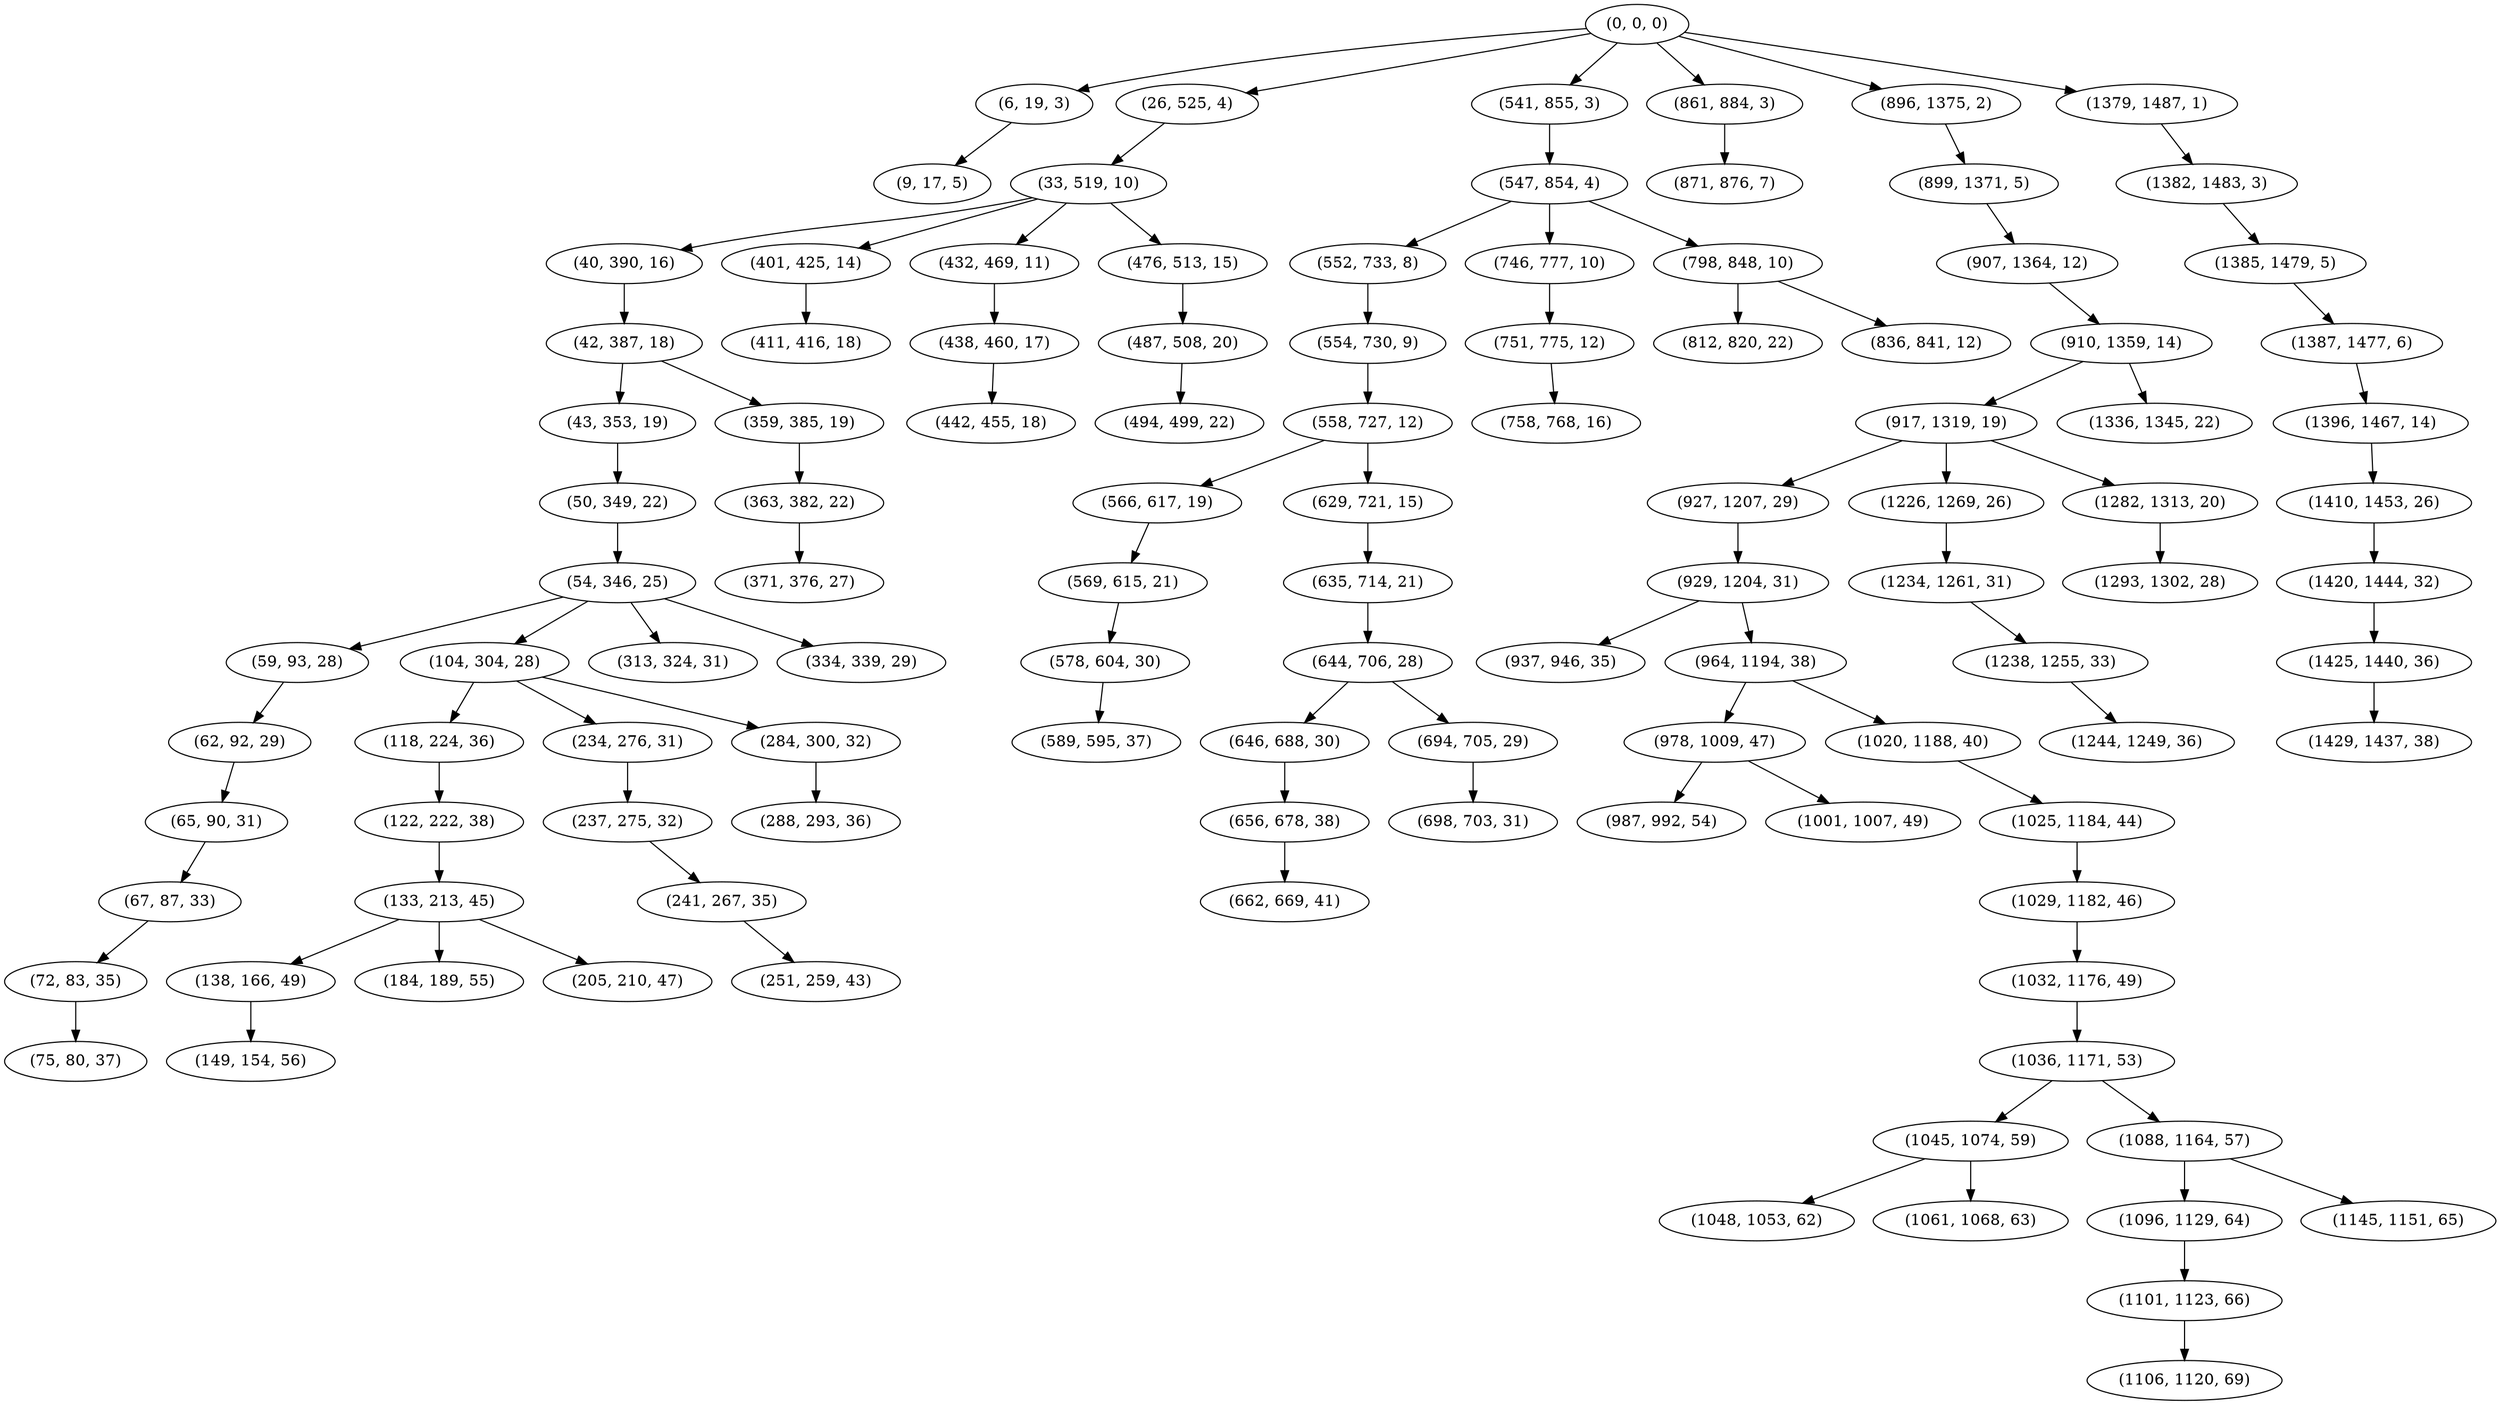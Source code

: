 digraph tree {
    "(0, 0, 0)";
    "(6, 19, 3)";
    "(9, 17, 5)";
    "(26, 525, 4)";
    "(33, 519, 10)";
    "(40, 390, 16)";
    "(42, 387, 18)";
    "(43, 353, 19)";
    "(50, 349, 22)";
    "(54, 346, 25)";
    "(59, 93, 28)";
    "(62, 92, 29)";
    "(65, 90, 31)";
    "(67, 87, 33)";
    "(72, 83, 35)";
    "(75, 80, 37)";
    "(104, 304, 28)";
    "(118, 224, 36)";
    "(122, 222, 38)";
    "(133, 213, 45)";
    "(138, 166, 49)";
    "(149, 154, 56)";
    "(184, 189, 55)";
    "(205, 210, 47)";
    "(234, 276, 31)";
    "(237, 275, 32)";
    "(241, 267, 35)";
    "(251, 259, 43)";
    "(284, 300, 32)";
    "(288, 293, 36)";
    "(313, 324, 31)";
    "(334, 339, 29)";
    "(359, 385, 19)";
    "(363, 382, 22)";
    "(371, 376, 27)";
    "(401, 425, 14)";
    "(411, 416, 18)";
    "(432, 469, 11)";
    "(438, 460, 17)";
    "(442, 455, 18)";
    "(476, 513, 15)";
    "(487, 508, 20)";
    "(494, 499, 22)";
    "(541, 855, 3)";
    "(547, 854, 4)";
    "(552, 733, 8)";
    "(554, 730, 9)";
    "(558, 727, 12)";
    "(566, 617, 19)";
    "(569, 615, 21)";
    "(578, 604, 30)";
    "(589, 595, 37)";
    "(629, 721, 15)";
    "(635, 714, 21)";
    "(644, 706, 28)";
    "(646, 688, 30)";
    "(656, 678, 38)";
    "(662, 669, 41)";
    "(694, 705, 29)";
    "(698, 703, 31)";
    "(746, 777, 10)";
    "(751, 775, 12)";
    "(758, 768, 16)";
    "(798, 848, 10)";
    "(812, 820, 22)";
    "(836, 841, 12)";
    "(861, 884, 3)";
    "(871, 876, 7)";
    "(896, 1375, 2)";
    "(899, 1371, 5)";
    "(907, 1364, 12)";
    "(910, 1359, 14)";
    "(917, 1319, 19)";
    "(927, 1207, 29)";
    "(929, 1204, 31)";
    "(937, 946, 35)";
    "(964, 1194, 38)";
    "(978, 1009, 47)";
    "(987, 992, 54)";
    "(1001, 1007, 49)";
    "(1020, 1188, 40)";
    "(1025, 1184, 44)";
    "(1029, 1182, 46)";
    "(1032, 1176, 49)";
    "(1036, 1171, 53)";
    "(1045, 1074, 59)";
    "(1048, 1053, 62)";
    "(1061, 1068, 63)";
    "(1088, 1164, 57)";
    "(1096, 1129, 64)";
    "(1101, 1123, 66)";
    "(1106, 1120, 69)";
    "(1145, 1151, 65)";
    "(1226, 1269, 26)";
    "(1234, 1261, 31)";
    "(1238, 1255, 33)";
    "(1244, 1249, 36)";
    "(1282, 1313, 20)";
    "(1293, 1302, 28)";
    "(1336, 1345, 22)";
    "(1379, 1487, 1)";
    "(1382, 1483, 3)";
    "(1385, 1479, 5)";
    "(1387, 1477, 6)";
    "(1396, 1467, 14)";
    "(1410, 1453, 26)";
    "(1420, 1444, 32)";
    "(1425, 1440, 36)";
    "(1429, 1437, 38)";
    "(0, 0, 0)" -> "(6, 19, 3)";
    "(0, 0, 0)" -> "(26, 525, 4)";
    "(0, 0, 0)" -> "(541, 855, 3)";
    "(0, 0, 0)" -> "(861, 884, 3)";
    "(0, 0, 0)" -> "(896, 1375, 2)";
    "(0, 0, 0)" -> "(1379, 1487, 1)";
    "(6, 19, 3)" -> "(9, 17, 5)";
    "(26, 525, 4)" -> "(33, 519, 10)";
    "(33, 519, 10)" -> "(40, 390, 16)";
    "(33, 519, 10)" -> "(401, 425, 14)";
    "(33, 519, 10)" -> "(432, 469, 11)";
    "(33, 519, 10)" -> "(476, 513, 15)";
    "(40, 390, 16)" -> "(42, 387, 18)";
    "(42, 387, 18)" -> "(43, 353, 19)";
    "(42, 387, 18)" -> "(359, 385, 19)";
    "(43, 353, 19)" -> "(50, 349, 22)";
    "(50, 349, 22)" -> "(54, 346, 25)";
    "(54, 346, 25)" -> "(59, 93, 28)";
    "(54, 346, 25)" -> "(104, 304, 28)";
    "(54, 346, 25)" -> "(313, 324, 31)";
    "(54, 346, 25)" -> "(334, 339, 29)";
    "(59, 93, 28)" -> "(62, 92, 29)";
    "(62, 92, 29)" -> "(65, 90, 31)";
    "(65, 90, 31)" -> "(67, 87, 33)";
    "(67, 87, 33)" -> "(72, 83, 35)";
    "(72, 83, 35)" -> "(75, 80, 37)";
    "(104, 304, 28)" -> "(118, 224, 36)";
    "(104, 304, 28)" -> "(234, 276, 31)";
    "(104, 304, 28)" -> "(284, 300, 32)";
    "(118, 224, 36)" -> "(122, 222, 38)";
    "(122, 222, 38)" -> "(133, 213, 45)";
    "(133, 213, 45)" -> "(138, 166, 49)";
    "(133, 213, 45)" -> "(184, 189, 55)";
    "(133, 213, 45)" -> "(205, 210, 47)";
    "(138, 166, 49)" -> "(149, 154, 56)";
    "(234, 276, 31)" -> "(237, 275, 32)";
    "(237, 275, 32)" -> "(241, 267, 35)";
    "(241, 267, 35)" -> "(251, 259, 43)";
    "(284, 300, 32)" -> "(288, 293, 36)";
    "(359, 385, 19)" -> "(363, 382, 22)";
    "(363, 382, 22)" -> "(371, 376, 27)";
    "(401, 425, 14)" -> "(411, 416, 18)";
    "(432, 469, 11)" -> "(438, 460, 17)";
    "(438, 460, 17)" -> "(442, 455, 18)";
    "(476, 513, 15)" -> "(487, 508, 20)";
    "(487, 508, 20)" -> "(494, 499, 22)";
    "(541, 855, 3)" -> "(547, 854, 4)";
    "(547, 854, 4)" -> "(552, 733, 8)";
    "(547, 854, 4)" -> "(746, 777, 10)";
    "(547, 854, 4)" -> "(798, 848, 10)";
    "(552, 733, 8)" -> "(554, 730, 9)";
    "(554, 730, 9)" -> "(558, 727, 12)";
    "(558, 727, 12)" -> "(566, 617, 19)";
    "(558, 727, 12)" -> "(629, 721, 15)";
    "(566, 617, 19)" -> "(569, 615, 21)";
    "(569, 615, 21)" -> "(578, 604, 30)";
    "(578, 604, 30)" -> "(589, 595, 37)";
    "(629, 721, 15)" -> "(635, 714, 21)";
    "(635, 714, 21)" -> "(644, 706, 28)";
    "(644, 706, 28)" -> "(646, 688, 30)";
    "(644, 706, 28)" -> "(694, 705, 29)";
    "(646, 688, 30)" -> "(656, 678, 38)";
    "(656, 678, 38)" -> "(662, 669, 41)";
    "(694, 705, 29)" -> "(698, 703, 31)";
    "(746, 777, 10)" -> "(751, 775, 12)";
    "(751, 775, 12)" -> "(758, 768, 16)";
    "(798, 848, 10)" -> "(812, 820, 22)";
    "(798, 848, 10)" -> "(836, 841, 12)";
    "(861, 884, 3)" -> "(871, 876, 7)";
    "(896, 1375, 2)" -> "(899, 1371, 5)";
    "(899, 1371, 5)" -> "(907, 1364, 12)";
    "(907, 1364, 12)" -> "(910, 1359, 14)";
    "(910, 1359, 14)" -> "(917, 1319, 19)";
    "(910, 1359, 14)" -> "(1336, 1345, 22)";
    "(917, 1319, 19)" -> "(927, 1207, 29)";
    "(917, 1319, 19)" -> "(1226, 1269, 26)";
    "(917, 1319, 19)" -> "(1282, 1313, 20)";
    "(927, 1207, 29)" -> "(929, 1204, 31)";
    "(929, 1204, 31)" -> "(937, 946, 35)";
    "(929, 1204, 31)" -> "(964, 1194, 38)";
    "(964, 1194, 38)" -> "(978, 1009, 47)";
    "(964, 1194, 38)" -> "(1020, 1188, 40)";
    "(978, 1009, 47)" -> "(987, 992, 54)";
    "(978, 1009, 47)" -> "(1001, 1007, 49)";
    "(1020, 1188, 40)" -> "(1025, 1184, 44)";
    "(1025, 1184, 44)" -> "(1029, 1182, 46)";
    "(1029, 1182, 46)" -> "(1032, 1176, 49)";
    "(1032, 1176, 49)" -> "(1036, 1171, 53)";
    "(1036, 1171, 53)" -> "(1045, 1074, 59)";
    "(1036, 1171, 53)" -> "(1088, 1164, 57)";
    "(1045, 1074, 59)" -> "(1048, 1053, 62)";
    "(1045, 1074, 59)" -> "(1061, 1068, 63)";
    "(1088, 1164, 57)" -> "(1096, 1129, 64)";
    "(1088, 1164, 57)" -> "(1145, 1151, 65)";
    "(1096, 1129, 64)" -> "(1101, 1123, 66)";
    "(1101, 1123, 66)" -> "(1106, 1120, 69)";
    "(1226, 1269, 26)" -> "(1234, 1261, 31)";
    "(1234, 1261, 31)" -> "(1238, 1255, 33)";
    "(1238, 1255, 33)" -> "(1244, 1249, 36)";
    "(1282, 1313, 20)" -> "(1293, 1302, 28)";
    "(1379, 1487, 1)" -> "(1382, 1483, 3)";
    "(1382, 1483, 3)" -> "(1385, 1479, 5)";
    "(1385, 1479, 5)" -> "(1387, 1477, 6)";
    "(1387, 1477, 6)" -> "(1396, 1467, 14)";
    "(1396, 1467, 14)" -> "(1410, 1453, 26)";
    "(1410, 1453, 26)" -> "(1420, 1444, 32)";
    "(1420, 1444, 32)" -> "(1425, 1440, 36)";
    "(1425, 1440, 36)" -> "(1429, 1437, 38)";
}
